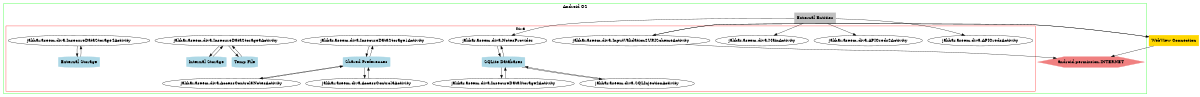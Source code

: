 digraph threat_model {
	rankdir=TD size="8,5"
	node [shape=ellipse]
	subgraph cluster_android {
		color=green label="Android OS"
		"External Entities" [color=gray shape=rectangle style=filled]
		"External Entities" -> "jakhar.aseem.diva.APICredsActivity"
		"External Entities" [color=gray shape=rectangle style=filled]
		"External Entities" -> "jakhar.aseem.diva.APICreds2Activity"
		"External Entities" [color=gray shape=rectangle style=filled]
		"External Entities" -> "jakhar.aseem.diva.MainActivity"
		"External Entities" [color=gray shape=rectangle style=filled]
		"External Entities" -> "jakhar.aseem.diva.NotesProvider"
		subgraph cluster_app {
			"jakhar.aseem.diva.APICredsActivity"
			"jakhar.aseem.diva.APICreds2Activity"
			"jakhar.aseem.diva.MainActivity"
			"jakhar.aseem.diva.NotesProvider"
			color=red label=Diva
		}
		subgraph cluster_app {
		}
		subgraph cluster_app {
		}
	}
	"WebView Connection" [color=gold1 shape=rectangle style=filled]
	"jakhar.aseem.diva.InputValidation2URISchemeActivity" -> "WebView Connection"
	"WebView Connection" -> "jakhar.aseem.diva.InputValidation2URISchemeActivity"
	"jakhar.aseem.diva.InputValidation2URISchemeActivity" -> "android.permission.INTERNET"
	"WebView Connection" -> "android.permission.INTERNET"
	subgraph cluster_android {
		"android.permission.INTERNET" [color=lightcoral shape=hexagon style=filled]
		subgraph cluster_app {
			"jakhar.aseem.diva.InputValidation2URISchemeActivity"
		}
	}
	subgraph cluster_android {
		subgraph cluster_app {
			"jakhar.aseem.diva.InsecureDataStorage1Activity"
			"Shared Preferences" [color=lightblue shape=cylinder style=filled]
			"jakhar.aseem.diva.InsecureDataStorage1Activity" -> "Shared Preferences"
			"Shared Preferences" -> "jakhar.aseem.diva.InsecureDataStorage1Activity"
			"jakhar.aseem.diva.InsecureDataStorage2Activity"
			"SQLite Databases" [color=lightblue shape=cylinder style=filled]
			"jakhar.aseem.diva.InsecureDataStorage2Activity" -> "SQLite Databases"
			"SQLite Databases" -> "jakhar.aseem.diva.InsecureDataStorage2Activity"
			"jakhar.aseem.diva.SQLInjectionActivity"
			"SQLite Databases" [color=lightblue shape=cylinder style=filled]
			"jakhar.aseem.diva.SQLInjectionActivity" -> "SQLite Databases"
			"SQLite Databases" -> "jakhar.aseem.diva.SQLInjectionActivity"
			"jakhar.aseem.diva.NotesProvider"
			"SQLite Databases" [color=lightblue shape=cylinder style=filled]
			"jakhar.aseem.diva.NotesProvider" -> "SQLite Databases"
			"SQLite Databases" -> "jakhar.aseem.diva.NotesProvider"
			"jakhar.aseem.diva.AccessControl3NotesActivity"
			"Shared Preferences" [color=lightblue shape=cylinder style=filled]
			"jakhar.aseem.diva.AccessControl3NotesActivity" -> "Shared Preferences"
			"Shared Preferences" -> "jakhar.aseem.diva.AccessControl3NotesActivity"
			"jakhar.aseem.diva.AccessControl3Activity"
			"Shared Preferences" [color=lightblue shape=cylinder style=filled]
			"jakhar.aseem.diva.AccessControl3Activity" -> "Shared Preferences"
			"Shared Preferences" -> "jakhar.aseem.diva.AccessControl3Activity"
			"jakhar.aseem.diva.InsecureDataStorage3Activity"
			"Temp File" [color=lightblue shape=cylinder style=filled]
			"jakhar.aseem.diva.InsecureDataStorage3Activity" -> "Temp File"
			"Temp File" -> "jakhar.aseem.diva.InsecureDataStorage3Activity"
			"jakhar.aseem.diva.InsecureDataStorage3Activity"
			"Internal Storage" [color=lightblue shape=cylinder style=filled]
			"jakhar.aseem.diva.InsecureDataStorage3Activity" -> "Internal Storage"
			"Internal Storage" -> "jakhar.aseem.diva.InsecureDataStorage3Activity"
			"jakhar.aseem.diva.InsecureDataStorage4Activity"
			"External Storage" [color=lightblue shape=cylinder style=filled]
			"jakhar.aseem.diva.InsecureDataStorage4Activity" -> "External Storage"
			"External Storage" -> "jakhar.aseem.diva.InsecureDataStorage4Activity"
		}
	}
}
